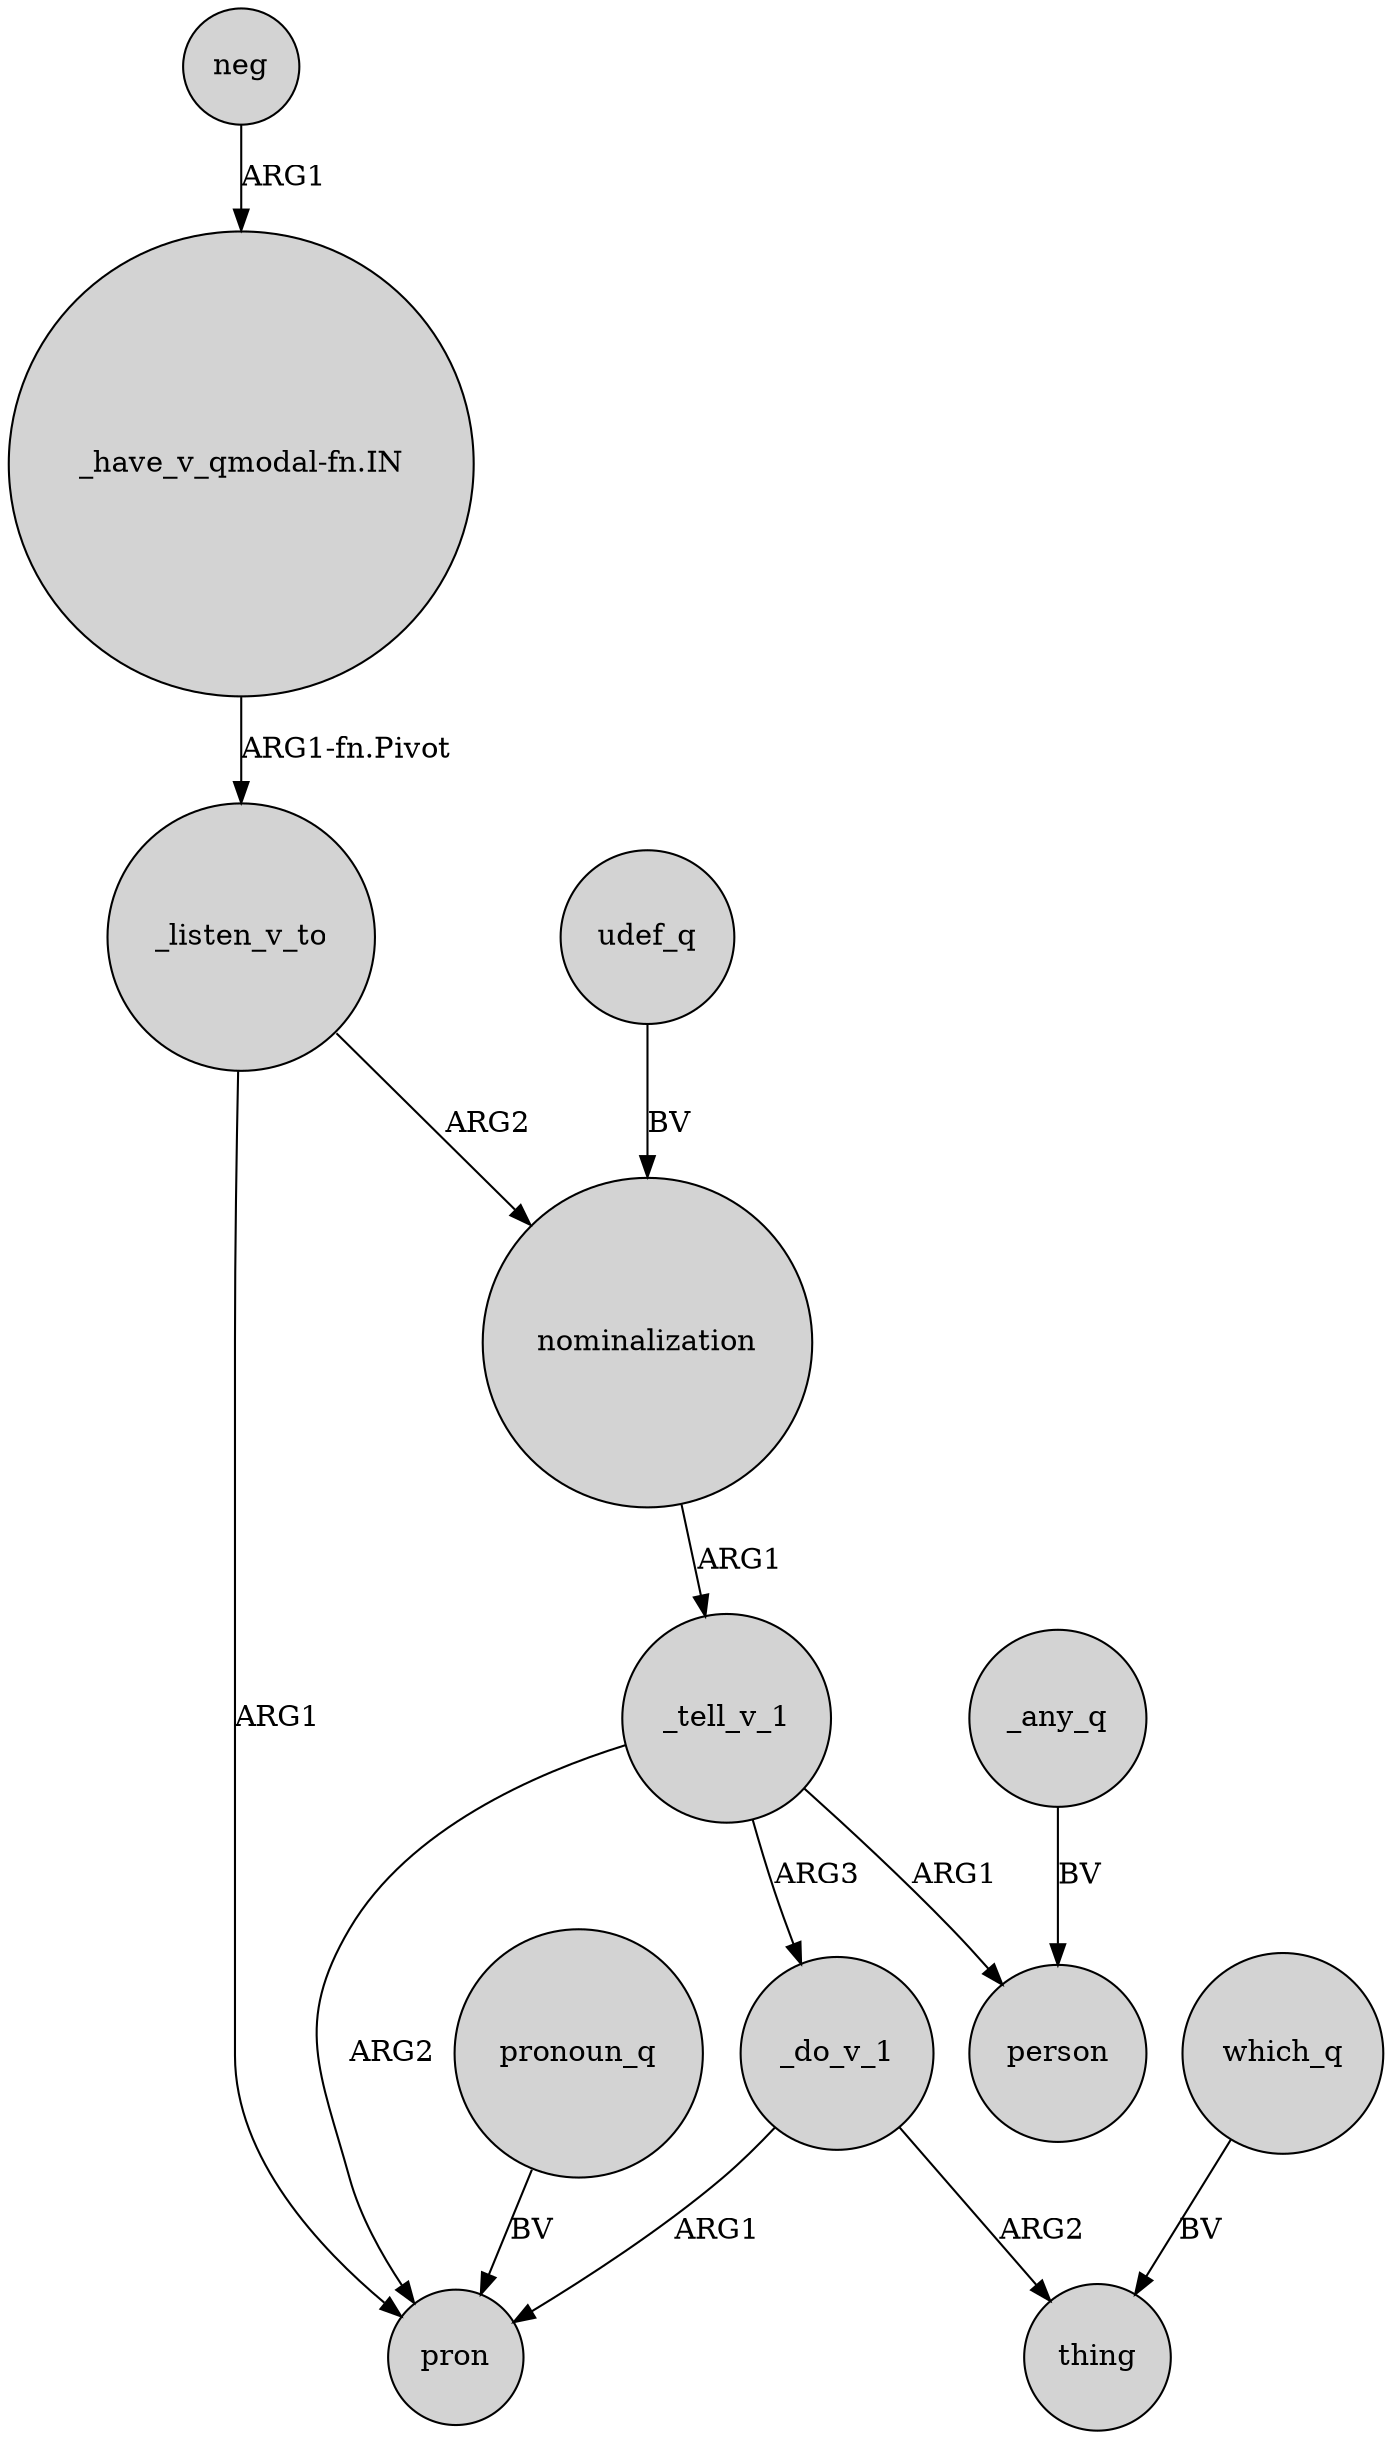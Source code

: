 digraph {
	node [shape=circle style=filled]
	_tell_v_1 -> _do_v_1 [label=ARG3]
	_tell_v_1 -> pron [label=ARG2]
	_do_v_1 -> pron [label=ARG1]
	_do_v_1 -> thing [label=ARG2]
	_tell_v_1 -> person [label=ARG1]
	_any_q -> person [label=BV]
	neg -> "_have_v_qmodal-fn.IN" [label=ARG1]
	_listen_v_to -> pron [label=ARG1]
	nominalization -> _tell_v_1 [label=ARG1]
	"_have_v_qmodal-fn.IN" -> _listen_v_to [label="ARG1-fn.Pivot"]
	_listen_v_to -> nominalization [label=ARG2]
	udef_q -> nominalization [label=BV]
	which_q -> thing [label=BV]
	pronoun_q -> pron [label=BV]
}
